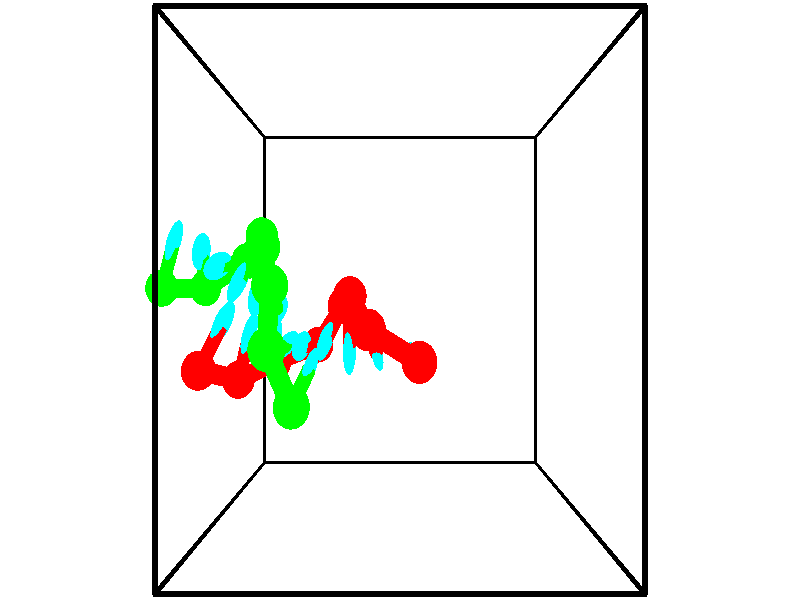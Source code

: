 // switches for output
#declare DRAW_BASES = 1; // possible values are 0, 1; only relevant for DNA ribbons
#declare DRAW_BASES_TYPE = 3; // possible values are 1, 2, 3; only relevant for DNA ribbons
#declare DRAW_FOG = 0; // set to 1 to enable fog

#include "colors.inc"

#include "transforms.inc"
background { rgb <1, 1, 1>}

#default {
   normal{
       ripples 0.25
       frequency 0.20
       turbulence 0.2
       lambda 5
   }
	finish {
		phong 0.1
		phong_size 40.
	}
}

// original window dimensions: 1024x640


// camera settings

camera {
	sky <-0, 1, 0>
	up <-0, 1, 0>
	right 1.6 * <1, 0, 0>
	location <2.5, 2.5, 11.1562>
	look_at <2.5, 2.5, 2.5>
	direction <0, 0, -8.6562>
	angle 67.0682
}


# declare cpy_camera_pos = <2.5, 2.5, 11.1562>;
# if (DRAW_FOG = 1)
fog {
	fog_type 2
	up vnormalize(cpy_camera_pos)
	color rgbt<1,1,1,0.3>
	distance 1e-5
	fog_alt 3e-3
	fog_offset 4
}
# end


// LIGHTS

# declare lum = 6;
global_settings {
	ambient_light rgb lum * <0.05, 0.05, 0.05>
	max_trace_level 15
}# declare cpy_direct_light_amount = 0.25;
light_source
{	1000 * <-1, -1, 1>,
	rgb lum * cpy_direct_light_amount
	parallel
}

light_source
{	1000 * <1, 1, -1>,
	rgb lum * cpy_direct_light_amount
	parallel
}

// strand 0

// nucleotide -1

// particle -1
sphere {
	<2.771894, 1.774123, 2.724286> 0.250000
	pigment { color rgbt <1,0,0,0> }
	no_shadow
}
cylinder {
	<2.704739, 1.771637, 2.329971>,  <2.664445, 1.770145, 2.093383>, 0.100000
	pigment { color rgbt <1,0,0,0> }
	no_shadow
}
cylinder {
	<2.704739, 1.771637, 2.329971>,  <2.771894, 1.774123, 2.724286>, 0.100000
	pigment { color rgbt <1,0,0,0> }
	no_shadow
}

// particle -1
sphere {
	<2.704739, 1.771637, 2.329971> 0.100000
	pigment { color rgbt <1,0,0,0> }
	no_shadow
}
sphere {
	0, 1
	scale<0.080000,0.200000,0.300000>
	matrix <-0.985376, 0.030610, 0.167625,
		0.029133, 0.999512, -0.011263,
		-0.167888, -0.006215, -0.985786,
		2.654372, 1.769772, 2.034235>
	pigment { color rgbt <0,1,1,0> }
	no_shadow
}
cylinder {
	<2.052312, 2.150227, 2.700856>,  <2.771894, 1.774123, 2.724286>, 0.130000
	pigment { color rgbt <1,0,0,0> }
	no_shadow
}

// nucleotide -1

// particle -1
sphere {
	<2.052312, 2.150227, 2.700856> 0.250000
	pigment { color rgbt <1,0,0,0> }
	no_shadow
}
cylinder {
	<2.110405, 1.964710, 2.351273>,  <2.145261, 1.853400, 2.141522>, 0.100000
	pigment { color rgbt <1,0,0,0> }
	no_shadow
}
cylinder {
	<2.110405, 1.964710, 2.351273>,  <2.052312, 2.150227, 2.700856>, 0.100000
	pigment { color rgbt <1,0,0,0> }
	no_shadow
}

// particle -1
sphere {
	<2.110405, 1.964710, 2.351273> 0.100000
	pigment { color rgbt <1,0,0,0> }
	no_shadow
}
sphere {
	0, 1
	scale<0.080000,0.200000,0.300000>
	matrix <-0.974116, -0.221678, -0.044235,
		-0.173221, 0.857762, -0.483982,
		0.145231, -0.463792, -0.873959,
		2.153974, 1.825573, 2.089085>
	pigment { color rgbt <0,1,1,0> }
	no_shadow
}
cylinder {
	<1.748524, 2.547587, 2.098325>,  <2.052312, 2.150227, 2.700856>, 0.130000
	pigment { color rgbt <1,0,0,0> }
	no_shadow
}

// nucleotide -1

// particle -1
sphere {
	<1.748524, 2.547587, 2.098325> 0.250000
	pigment { color rgbt <1,0,0,0> }
	no_shadow
}
cylinder {
	<1.742451, 2.149635, 2.058356>,  <1.738807, 1.910864, 2.034374>, 0.100000
	pigment { color rgbt <1,0,0,0> }
	no_shadow
}
cylinder {
	<1.742451, 2.149635, 2.058356>,  <1.748524, 2.547587, 2.098325>, 0.100000
	pigment { color rgbt <1,0,0,0> }
	no_shadow
}

// particle -1
sphere {
	<1.742451, 2.149635, 2.058356> 0.100000
	pigment { color rgbt <1,0,0,0> }
	no_shadow
}
sphere {
	0, 1
	scale<0.080000,0.200000,0.300000>
	matrix <-0.971326, 0.038389, -0.234631,
		0.237266, 0.093496, -0.966935,
		-0.015183, -0.994879, -0.099923,
		1.737896, 1.851171, 2.028379>
	pigment { color rgbt <0,1,1,0> }
	no_shadow
}
cylinder {
	<1.577024, 2.420773, 1.351043>,  <1.748524, 2.547587, 2.098325>, 0.130000
	pigment { color rgbt <1,0,0,0> }
	no_shadow
}

// nucleotide -1

// particle -1
sphere {
	<1.577024, 2.420773, 1.351043> 0.250000
	pigment { color rgbt <1,0,0,0> }
	no_shadow
}
cylinder {
	<1.448788, 2.163898, 1.629559>,  <1.371846, 2.009774, 1.796669>, 0.100000
	pigment { color rgbt <1,0,0,0> }
	no_shadow
}
cylinder {
	<1.448788, 2.163898, 1.629559>,  <1.577024, 2.420773, 1.351043>, 0.100000
	pigment { color rgbt <1,0,0,0> }
	no_shadow
}

// particle -1
sphere {
	<1.448788, 2.163898, 1.629559> 0.100000
	pigment { color rgbt <1,0,0,0> }
	no_shadow
}
sphere {
	0, 1
	scale<0.080000,0.200000,0.300000>
	matrix <-0.947208, 0.213947, -0.238798,
		0.004383, -0.736087, -0.676873,
		-0.320591, -0.642186, 0.696290,
		1.352610, 1.971243, 1.838446>
	pigment { color rgbt <0,1,1,0> }
	no_shadow
}
cylinder {
	<1.135525, 1.879105, 1.055890>,  <1.577024, 2.420773, 1.351043>, 0.130000
	pigment { color rgbt <1,0,0,0> }
	no_shadow
}

// nucleotide -1

// particle -1
sphere {
	<1.135525, 1.879105, 1.055890> 0.250000
	pigment { color rgbt <1,0,0,0> }
	no_shadow
}
cylinder {
	<1.038078, 1.891132, 1.443653>,  <0.979610, 1.898349, 1.676310>, 0.100000
	pigment { color rgbt <1,0,0,0> }
	no_shadow
}
cylinder {
	<1.038078, 1.891132, 1.443653>,  <1.135525, 1.879105, 1.055890>, 0.100000
	pigment { color rgbt <1,0,0,0> }
	no_shadow
}

// particle -1
sphere {
	<1.038078, 1.891132, 1.443653> 0.100000
	pigment { color rgbt <1,0,0,0> }
	no_shadow
}
sphere {
	0, 1
	scale<0.080000,0.200000,0.300000>
	matrix <-0.935196, 0.257596, -0.243009,
		-0.257022, -0.965785, -0.034633,
		-0.243616, 0.030070, 0.969405,
		0.964993, 1.900153, 1.734474>
	pigment { color rgbt <0,1,1,0> }
	no_shadow
}
cylinder {
	<0.440233, 1.648507, 1.135965>,  <1.135525, 1.879105, 1.055890>, 0.130000
	pigment { color rgbt <1,0,0,0> }
	no_shadow
}

// nucleotide -1

// particle -1
sphere {
	<0.440233, 1.648507, 1.135965> 0.250000
	pigment { color rgbt <1,0,0,0> }
	no_shadow
}
cylinder {
	<0.509129, 1.857353, 1.470086>,  <0.550466, 1.982661, 1.670558>, 0.100000
	pigment { color rgbt <1,0,0,0> }
	no_shadow
}
cylinder {
	<0.509129, 1.857353, 1.470086>,  <0.440233, 1.648507, 1.135965>, 0.100000
	pigment { color rgbt <1,0,0,0> }
	no_shadow
}

// particle -1
sphere {
	<0.509129, 1.857353, 1.470086> 0.100000
	pigment { color rgbt <1,0,0,0> }
	no_shadow
}
sphere {
	0, 1
	scale<0.080000,0.200000,0.300000>
	matrix <-0.962591, 0.269271, 0.030176,
		-0.209168, -0.809252, 0.548963,
		0.172240, 0.522116, 0.835302,
		0.560800, 2.013988, 1.720677>
	pigment { color rgbt <0,1,1,0> }
	no_shadow
}
cylinder {
	<-0.060834, 1.446028, 1.575940>,  <0.440233, 1.648507, 1.135965>, 0.130000
	pigment { color rgbt <1,0,0,0> }
	no_shadow
}

// nucleotide -1

// particle -1
sphere {
	<-0.060834, 1.446028, 1.575940> 0.250000
	pigment { color rgbt <1,0,0,0> }
	no_shadow
}
cylinder {
	<0.070385, 1.798450, 1.712250>,  <0.149117, 2.009904, 1.794035>, 0.100000
	pigment { color rgbt <1,0,0,0> }
	no_shadow
}
cylinder {
	<0.070385, 1.798450, 1.712250>,  <-0.060834, 1.446028, 1.575940>, 0.100000
	pigment { color rgbt <1,0,0,0> }
	no_shadow
}

// particle -1
sphere {
	<0.070385, 1.798450, 1.712250> 0.100000
	pigment { color rgbt <1,0,0,0> }
	no_shadow
}
sphere {
	0, 1
	scale<0.080000,0.200000,0.300000>
	matrix <-0.917500, 0.383044, -0.107105,
		-0.224897, -0.277524, 0.934024,
		0.328048, 0.881055, 0.340774,
		0.168799, 2.062767, 1.814482>
	pigment { color rgbt <0,1,1,0> }
	no_shadow
}
cylinder {
	<-0.531075, 1.614909, 2.076426>,  <-0.060834, 1.446028, 1.575940>, 0.130000
	pigment { color rgbt <1,0,0,0> }
	no_shadow
}

// nucleotide -1

// particle -1
sphere {
	<-0.531075, 1.614909, 2.076426> 0.250000
	pigment { color rgbt <1,0,0,0> }
	no_shadow
}
cylinder {
	<-0.354305, 1.956909, 1.967850>,  <-0.248244, 2.162109, 1.902704>, 0.100000
	pigment { color rgbt <1,0,0,0> }
	no_shadow
}
cylinder {
	<-0.354305, 1.956909, 1.967850>,  <-0.531075, 1.614909, 2.076426>, 0.100000
	pigment { color rgbt <1,0,0,0> }
	no_shadow
}

// particle -1
sphere {
	<-0.354305, 1.956909, 1.967850> 0.100000
	pigment { color rgbt <1,0,0,0> }
	no_shadow
}
sphere {
	0, 1
	scale<0.080000,0.200000,0.300000>
	matrix <-0.885536, 0.367470, -0.284239,
		-0.143278, 0.365981, 0.919527,
		0.441924, 0.855000, -0.271440,
		-0.221728, 2.213409, 1.886418>
	pigment { color rgbt <0,1,1,0> }
	no_shadow
}
// strand 1

// nucleotide -1

// particle -1
sphere {
	<-1.349534, 2.659621, 1.394865> 0.250000
	pigment { color rgbt <0,1,0,0> }
	no_shadow
}
cylinder {
	<-1.196404, 3.011404, 1.508001>,  <-1.104525, 3.222474, 1.575883>, 0.100000
	pigment { color rgbt <0,1,0,0> }
	no_shadow
}
cylinder {
	<-1.196404, 3.011404, 1.508001>,  <-1.349534, 2.659621, 1.394865>, 0.100000
	pigment { color rgbt <0,1,0,0> }
	no_shadow
}

// particle -1
sphere {
	<-1.196404, 3.011404, 1.508001> 0.100000
	pigment { color rgbt <0,1,0,0> }
	no_shadow
}
sphere {
	0, 1
	scale<0.080000,0.200000,0.300000>
	matrix <0.914540, -0.404068, 0.018568,
		0.130616, 0.251561, -0.958987,
		0.382826, 0.879458, 0.282841,
		-1.081556, 3.275241, 1.592853>
	pigment { color rgbt <0,1,1,0> }
	no_shadow
}
cylinder {
	<-0.762300, 2.664885, 1.028863>,  <-1.349534, 2.659621, 1.394865>, 0.130000
	pigment { color rgbt <0,1,0,0> }
	no_shadow
}

// nucleotide -1

// particle -1
sphere {
	<-0.762300, 2.664885, 1.028863> 0.250000
	pigment { color rgbt <0,1,0,0> }
	no_shadow
}
cylinder {
	<-0.707329, 2.936291, 1.317511>,  <-0.674346, 3.099134, 1.490699>, 0.100000
	pigment { color rgbt <0,1,0,0> }
	no_shadow
}
cylinder {
	<-0.707329, 2.936291, 1.317511>,  <-0.762300, 2.664885, 1.028863>, 0.100000
	pigment { color rgbt <0,1,0,0> }
	no_shadow
}

// particle -1
sphere {
	<-0.707329, 2.936291, 1.317511> 0.100000
	pigment { color rgbt <0,1,0,0> }
	no_shadow
}
sphere {
	0, 1
	scale<0.080000,0.200000,0.300000>
	matrix <0.888752, -0.406108, 0.212593,
		0.437302, 0.612123, -0.658841,
		0.137428, 0.678514, 0.721618,
		-0.666100, 3.139845, 1.533996>
	pigment { color rgbt <0,1,1,0> }
	no_shadow
}
cylinder {
	<-0.058117, 3.040581, 1.064073>,  <-0.762300, 2.664885, 1.028863>, 0.130000
	pigment { color rgbt <0,1,0,0> }
	no_shadow
}

// nucleotide -1

// particle -1
sphere {
	<-0.058117, 3.040581, 1.064073> 0.250000
	pigment { color rgbt <0,1,0,0> }
	no_shadow
}
cylinder {
	<-0.227798, 2.985458, 1.422081>,  <-0.329607, 2.952385, 1.636886>, 0.100000
	pigment { color rgbt <0,1,0,0> }
	no_shadow
}
cylinder {
	<-0.227798, 2.985458, 1.422081>,  <-0.058117, 3.040581, 1.064073>, 0.100000
	pigment { color rgbt <0,1,0,0> }
	no_shadow
}

// particle -1
sphere {
	<-0.227798, 2.985458, 1.422081> 0.100000
	pigment { color rgbt <0,1,0,0> }
	no_shadow
}
sphere {
	0, 1
	scale<0.080000,0.200000,0.300000>
	matrix <0.838100, -0.434086, 0.330389,
		0.342986, 0.890269, 0.299635,
		-0.424203, -0.137805, 0.895020,
		-0.355059, 2.944117, 1.690587>
	pigment { color rgbt <0,1,1,0> }
	no_shadow
}
cylinder {
	<0.325106, 3.335124, 1.639208>,  <-0.058117, 3.040581, 1.064073>, 0.130000
	pigment { color rgbt <0,1,0,0> }
	no_shadow
}

// nucleotide -1

// particle -1
sphere {
	<0.325106, 3.335124, 1.639208> 0.250000
	pigment { color rgbt <0,1,0,0> }
	no_shadow
}
cylinder {
	<0.136345, 2.990894, 1.715855>,  <0.023088, 2.784356, 1.761842>, 0.100000
	pigment { color rgbt <0,1,0,0> }
	no_shadow
}
cylinder {
	<0.136345, 2.990894, 1.715855>,  <0.325106, 3.335124, 1.639208>, 0.100000
	pigment { color rgbt <0,1,0,0> }
	no_shadow
}

// particle -1
sphere {
	<0.136345, 2.990894, 1.715855> 0.100000
	pigment { color rgbt <0,1,0,0> }
	no_shadow
}
sphere {
	0, 1
	scale<0.080000,0.200000,0.300000>
	matrix <0.873057, -0.425865, 0.237507,
		-0.122791, 0.279372, 0.952299,
		-0.471904, -0.860576, 0.191616,
		-0.005226, 2.732722, 1.773339>
	pigment { color rgbt <0,1,1,0> }
	no_shadow
}
cylinder {
	<0.501023, 3.144243, 2.368914>,  <0.325106, 3.335124, 1.639208>, 0.130000
	pigment { color rgbt <0,1,0,0> }
	no_shadow
}

// nucleotide -1

// particle -1
sphere {
	<0.501023, 3.144243, 2.368914> 0.250000
	pigment { color rgbt <0,1,0,0> }
	no_shadow
}
cylinder {
	<0.416939, 2.807348, 2.170340>,  <0.366488, 2.605211, 2.051195>, 0.100000
	pigment { color rgbt <0,1,0,0> }
	no_shadow
}
cylinder {
	<0.416939, 2.807348, 2.170340>,  <0.501023, 3.144243, 2.368914>, 0.100000
	pigment { color rgbt <0,1,0,0> }
	no_shadow
}

// particle -1
sphere {
	<0.416939, 2.807348, 2.170340> 0.100000
	pigment { color rgbt <0,1,0,0> }
	no_shadow
}
sphere {
	0, 1
	scale<0.080000,0.200000,0.300000>
	matrix <0.833335, -0.419891, 0.359506,
		-0.511238, -0.338125, 0.790131,
		-0.210211, -0.842237, -0.496436,
		0.353876, 2.554677, 2.021409>
	pigment { color rgbt <0,1,1,0> }
	no_shadow
}
cylinder {
	<0.706098, 2.665873, 2.844018>,  <0.501023, 3.144243, 2.368914>, 0.130000
	pigment { color rgbt <0,1,0,0> }
	no_shadow
}

// nucleotide -1

// particle -1
sphere {
	<0.706098, 2.665873, 2.844018> 0.250000
	pigment { color rgbt <0,1,0,0> }
	no_shadow
}
cylinder {
	<0.689743, 2.496880, 2.481838>,  <0.679930, 2.395483, 2.264531>, 0.100000
	pigment { color rgbt <0,1,0,0> }
	no_shadow
}
cylinder {
	<0.689743, 2.496880, 2.481838>,  <0.706098, 2.665873, 2.844018>, 0.100000
	pigment { color rgbt <0,1,0,0> }
	no_shadow
}

// particle -1
sphere {
	<0.689743, 2.496880, 2.481838> 0.100000
	pigment { color rgbt <0,1,0,0> }
	no_shadow
}
sphere {
	0, 1
	scale<0.080000,0.200000,0.300000>
	matrix <0.752384, -0.609307, 0.250327,
		-0.657455, -0.671009, 0.342783,
		-0.040888, -0.422483, -0.905448,
		0.677477, 2.370135, 2.210204>
	pigment { color rgbt <0,1,1,0> }
	no_shadow
}
cylinder {
	<0.704030, 1.944329, 3.036172>,  <0.706098, 2.665873, 2.844018>, 0.130000
	pigment { color rgbt <0,1,0,0> }
	no_shadow
}

// nucleotide -1

// particle -1
sphere {
	<0.704030, 1.944329, 3.036172> 0.250000
	pigment { color rgbt <0,1,0,0> }
	no_shadow
}
cylinder {
	<0.787415, 1.951256, 2.645021>,  <0.837446, 1.955412, 2.410331>, 0.100000
	pigment { color rgbt <0,1,0,0> }
	no_shadow
}
cylinder {
	<0.787415, 1.951256, 2.645021>,  <0.704030, 1.944329, 3.036172>, 0.100000
	pigment { color rgbt <0,1,0,0> }
	no_shadow
}

// particle -1
sphere {
	<0.787415, 1.951256, 2.645021> 0.100000
	pigment { color rgbt <0,1,0,0> }
	no_shadow
}
sphere {
	0, 1
	scale<0.080000,0.200000,0.300000>
	matrix <0.793581, -0.587385, 0.158773,
		-0.571640, -0.809123, -0.136189,
		0.208462, 0.017316, -0.977877,
		0.849953, 1.956451, 2.351658>
	pigment { color rgbt <0,1,1,0> }
	no_shadow
}
cylinder {
	<1.010650, 1.272839, 2.876904>,  <0.704030, 1.944329, 3.036172>, 0.130000
	pigment { color rgbt <0,1,0,0> }
	no_shadow
}

// nucleotide -1

// particle -1
sphere {
	<1.010650, 1.272839, 2.876904> 0.250000
	pigment { color rgbt <0,1,0,0> }
	no_shadow
}
cylinder {
	<1.109901, 1.505053, 2.566701>,  <1.169452, 1.644381, 2.380579>, 0.100000
	pigment { color rgbt <0,1,0,0> }
	no_shadow
}
cylinder {
	<1.109901, 1.505053, 2.566701>,  <1.010650, 1.272839, 2.876904>, 0.100000
	pigment { color rgbt <0,1,0,0> }
	no_shadow
}

// particle -1
sphere {
	<1.109901, 1.505053, 2.566701> 0.100000
	pigment { color rgbt <0,1,0,0> }
	no_shadow
}
sphere {
	0, 1
	scale<0.080000,0.200000,0.300000>
	matrix <0.952477, -0.292220, 0.085998,
		-0.176694, -0.759991, -0.625454,
		0.248128, 0.580535, -0.775507,
		1.184340, 1.679213, 2.334049>
	pigment { color rgbt <0,1,1,0> }
	no_shadow
}
// box output
cylinder {
	<0.000000, 0.000000, 0.000000>,  <5.000000, 0.000000, 0.000000>, 0.025000
	pigment { color rgbt <0,0,0,0> }
	no_shadow
}
cylinder {
	<0.000000, 0.000000, 0.000000>,  <0.000000, 5.000000, 0.000000>, 0.025000
	pigment { color rgbt <0,0,0,0> }
	no_shadow
}
cylinder {
	<0.000000, 0.000000, 0.000000>,  <0.000000, 0.000000, 5.000000>, 0.025000
	pigment { color rgbt <0,0,0,0> }
	no_shadow
}
cylinder {
	<5.000000, 5.000000, 5.000000>,  <0.000000, 5.000000, 5.000000>, 0.025000
	pigment { color rgbt <0,0,0,0> }
	no_shadow
}
cylinder {
	<5.000000, 5.000000, 5.000000>,  <5.000000, 0.000000, 5.000000>, 0.025000
	pigment { color rgbt <0,0,0,0> }
	no_shadow
}
cylinder {
	<5.000000, 5.000000, 5.000000>,  <5.000000, 5.000000, 0.000000>, 0.025000
	pigment { color rgbt <0,0,0,0> }
	no_shadow
}
cylinder {
	<0.000000, 0.000000, 5.000000>,  <0.000000, 5.000000, 5.000000>, 0.025000
	pigment { color rgbt <0,0,0,0> }
	no_shadow
}
cylinder {
	<0.000000, 0.000000, 5.000000>,  <5.000000, 0.000000, 5.000000>, 0.025000
	pigment { color rgbt <0,0,0,0> }
	no_shadow
}
cylinder {
	<5.000000, 5.000000, 0.000000>,  <0.000000, 5.000000, 0.000000>, 0.025000
	pigment { color rgbt <0,0,0,0> }
	no_shadow
}
cylinder {
	<5.000000, 5.000000, 0.000000>,  <5.000000, 0.000000, 0.000000>, 0.025000
	pigment { color rgbt <0,0,0,0> }
	no_shadow
}
cylinder {
	<5.000000, 0.000000, 5.000000>,  <5.000000, 0.000000, 0.000000>, 0.025000
	pigment { color rgbt <0,0,0,0> }
	no_shadow
}
cylinder {
	<0.000000, 5.000000, 0.000000>,  <0.000000, 5.000000, 5.000000>, 0.025000
	pigment { color rgbt <0,0,0,0> }
	no_shadow
}
// end of box output
